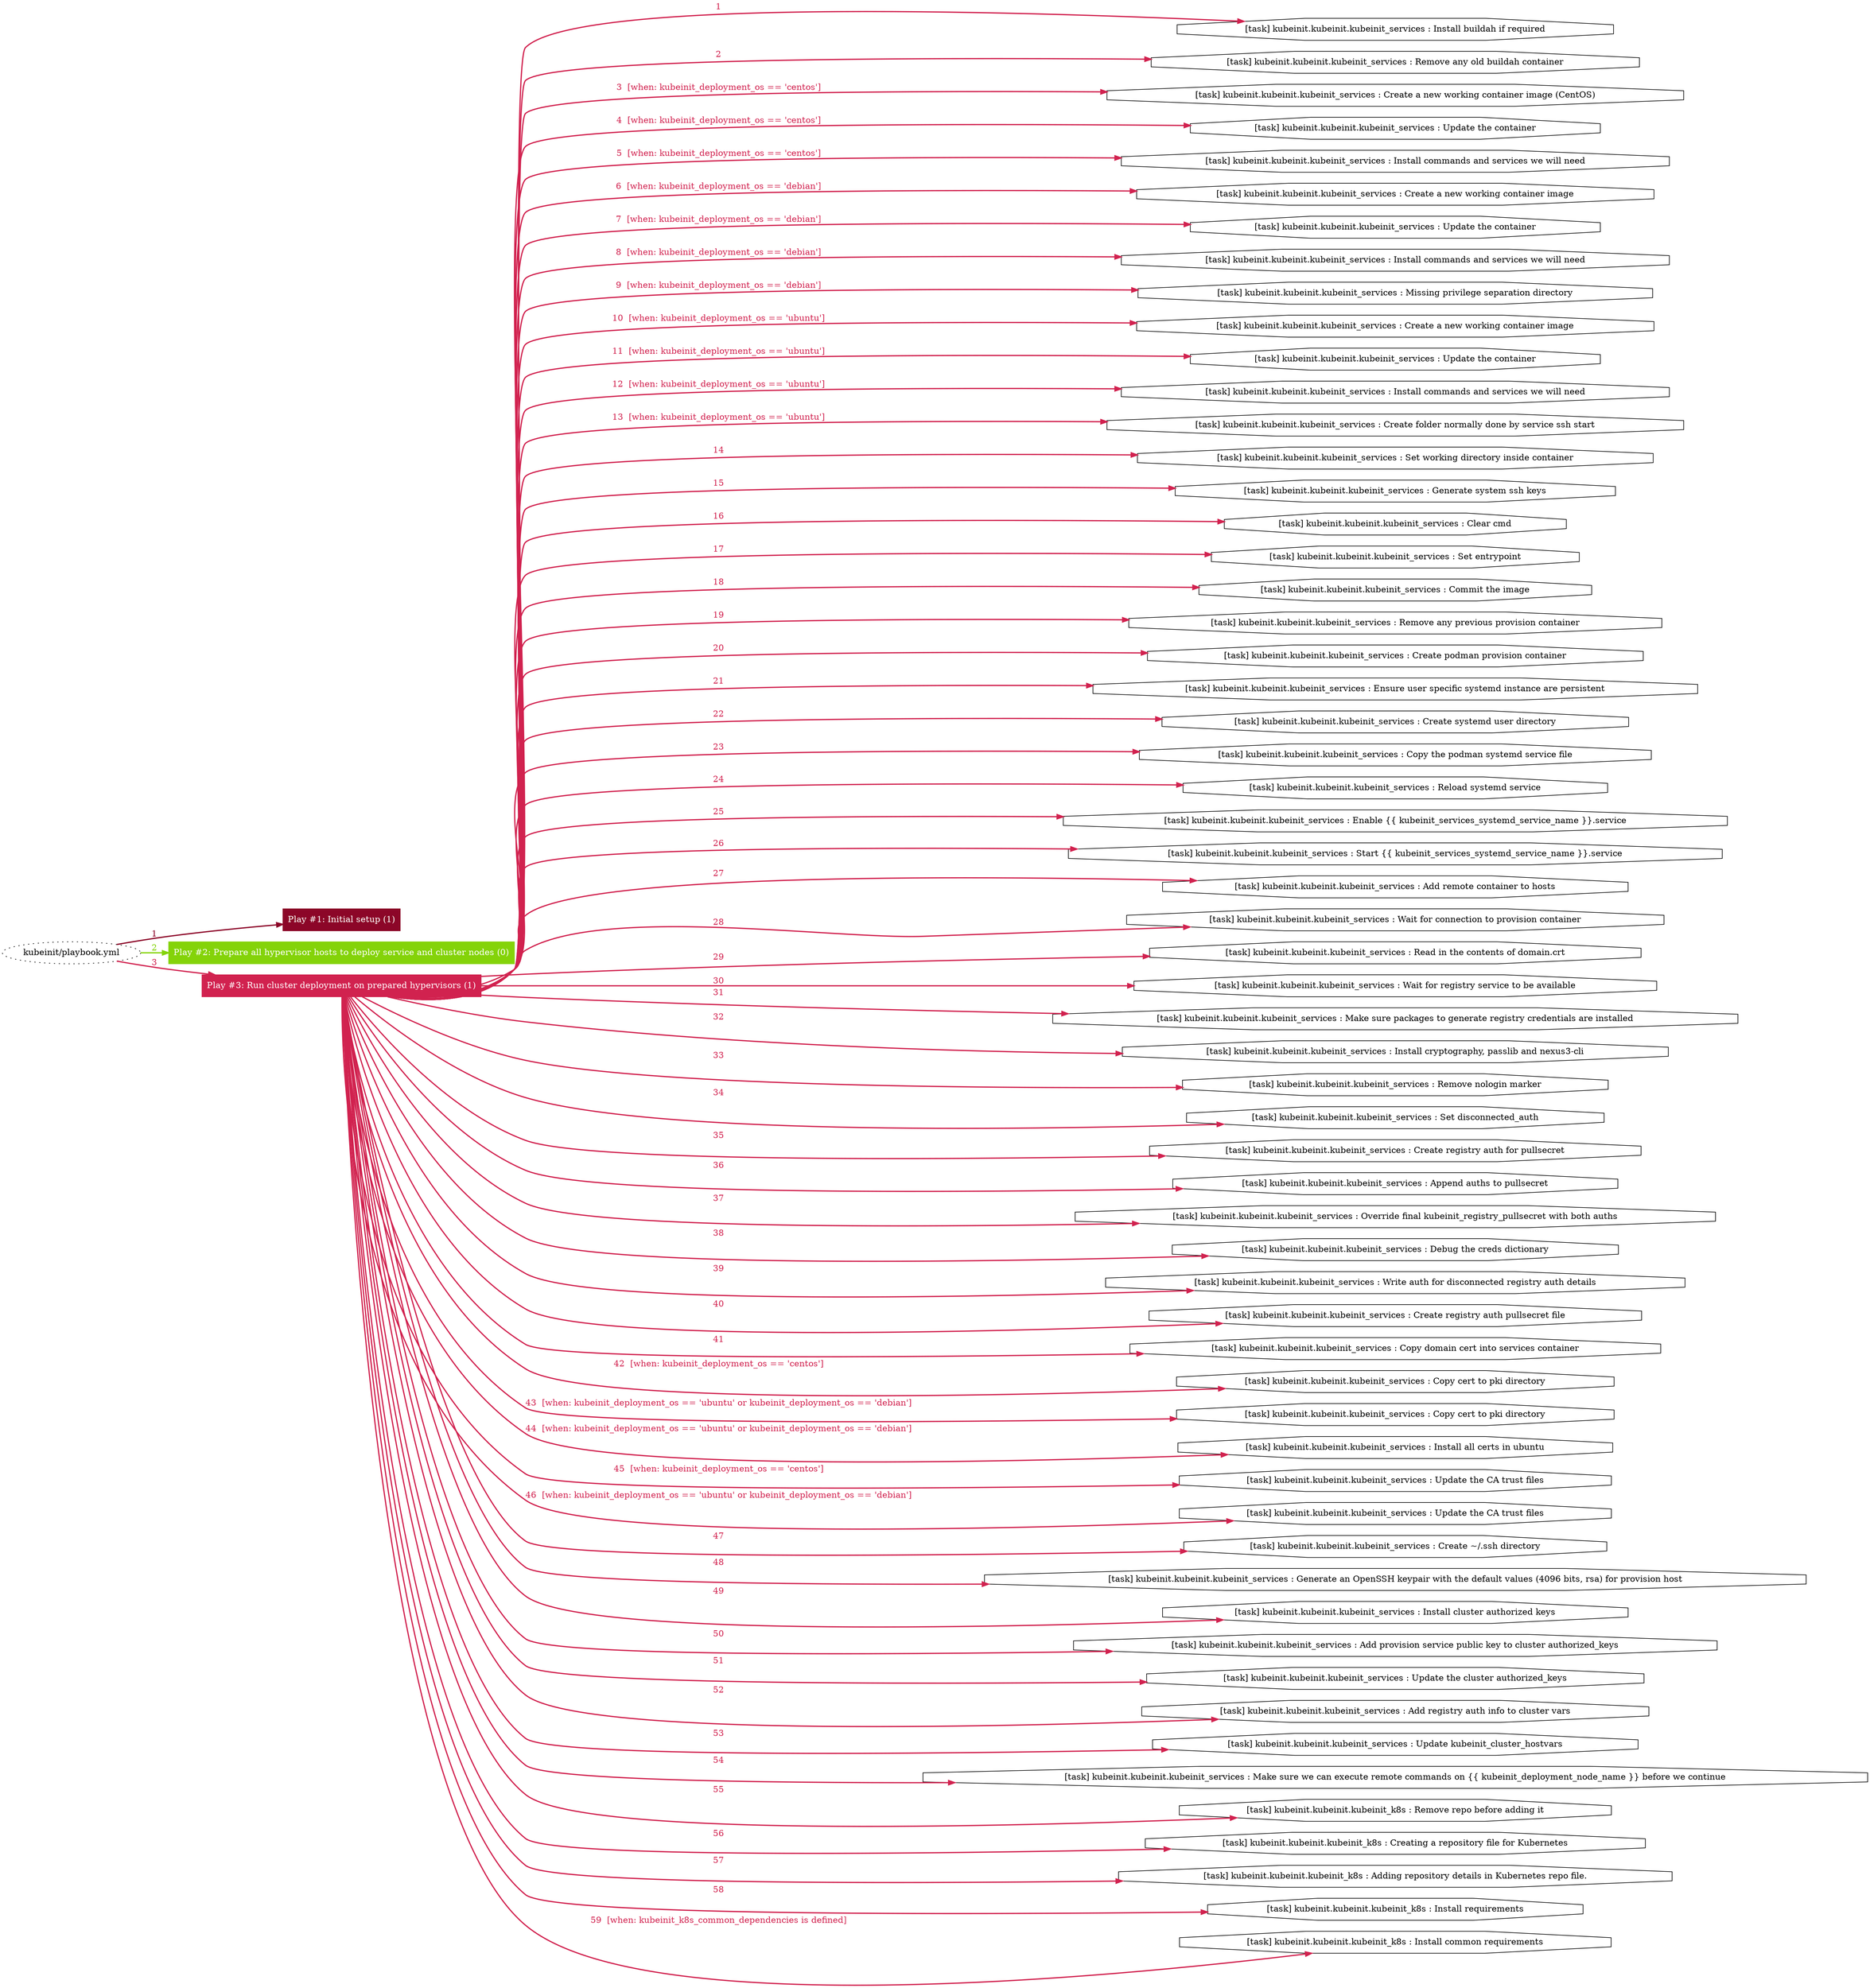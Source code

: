 digraph "kubeinit/playbook.yml "{
	graph [concentrate=true ordering=in rankdir=LR ratio=fill]
	edge [esep=5 sep=10]
	"kubeinit/playbook.yml" [id=root_node style=dotted]
	subgraph "Play #1: Initial setup (1) "{
		"Play #1: Initial setup (1)" [color="#8c0628" fontcolor="#ffffff" id="play_7f7ec421-5a7e-4ba8-b850-e6cf31137f8d" shape=box style=filled tooltip=localhost]
		"kubeinit/playbook.yml" -> "Play #1: Initial setup (1)" [label=1 color="#8c0628" fontcolor="#8c0628" id="edge_069cc246-ea7c-40b8-8ae0-ba63296b42aa" style=bold]
	}
	subgraph "Play #2: Prepare all hypervisor hosts to deploy service and cluster nodes (0) "{
		"Play #2: Prepare all hypervisor hosts to deploy service and cluster nodes (0)" [color="#84d309" fontcolor="#ffffff" id="play_98ee74f2-2681-4e7f-bf68-3bf51c900368" shape=box style=filled tooltip=""]
		"kubeinit/playbook.yml" -> "Play #2: Prepare all hypervisor hosts to deploy service and cluster nodes (0)" [label=2 color="#84d309" fontcolor="#84d309" id="edge_5f5a1411-7aac-4a8f-bfa0-e63970fa36fc" style=bold]
	}
	subgraph "Play #3: Run cluster deployment on prepared hypervisors (1) "{
		"Play #3: Run cluster deployment on prepared hypervisors (1)" [color="#d1224f" fontcolor="#ffffff" id="play_d17fe35a-cb6d-4242-9937-512e9336fad7" shape=box style=filled tooltip=localhost]
		"kubeinit/playbook.yml" -> "Play #3: Run cluster deployment on prepared hypervisors (1)" [label=3 color="#d1224f" fontcolor="#d1224f" id="edge_b784812c-031f-40f9-a2c2-6f0ad82cd5f9" style=bold]
		"task_567008c1-cab8-4e3c-909d-9ce6290f53bf" [label="[task] kubeinit.kubeinit.kubeinit_services : Install buildah if required" id="task_567008c1-cab8-4e3c-909d-9ce6290f53bf" shape=octagon tooltip="[task] kubeinit.kubeinit.kubeinit_services : Install buildah if required"]
		"Play #3: Run cluster deployment on prepared hypervisors (1)" -> "task_567008c1-cab8-4e3c-909d-9ce6290f53bf" [label=1 color="#d1224f" fontcolor="#d1224f" id="edge_226261cd-eab2-4721-abcc-f7d2ec4951bb" style=bold]
		"task_a9f4d2cc-9b41-4268-8af7-e7b74c9b277d" [label="[task] kubeinit.kubeinit.kubeinit_services : Remove any old buildah container" id="task_a9f4d2cc-9b41-4268-8af7-e7b74c9b277d" shape=octagon tooltip="[task] kubeinit.kubeinit.kubeinit_services : Remove any old buildah container"]
		"Play #3: Run cluster deployment on prepared hypervisors (1)" -> "task_a9f4d2cc-9b41-4268-8af7-e7b74c9b277d" [label=2 color="#d1224f" fontcolor="#d1224f" id="edge_eb353b1f-b0a9-475a-aa6c-b7c3e47f0784" style=bold]
		"task_9d4484d1-596c-4d70-a052-e6e3183adcd9" [label="[task] kubeinit.kubeinit.kubeinit_services : Create a new working container image (CentOS)" id="task_9d4484d1-596c-4d70-a052-e6e3183adcd9" shape=octagon tooltip="[task] kubeinit.kubeinit.kubeinit_services : Create a new working container image (CentOS)"]
		"Play #3: Run cluster deployment on prepared hypervisors (1)" -> "task_9d4484d1-596c-4d70-a052-e6e3183adcd9" [label="3  [when: kubeinit_deployment_os == 'centos']" color="#d1224f" fontcolor="#d1224f" id="edge_cd6b6867-fad4-4495-8cd6-8daa94c36216" style=bold]
		"task_c641c362-681f-4939-8242-f11ca336925c" [label="[task] kubeinit.kubeinit.kubeinit_services : Update the container" id="task_c641c362-681f-4939-8242-f11ca336925c" shape=octagon tooltip="[task] kubeinit.kubeinit.kubeinit_services : Update the container"]
		"Play #3: Run cluster deployment on prepared hypervisors (1)" -> "task_c641c362-681f-4939-8242-f11ca336925c" [label="4  [when: kubeinit_deployment_os == 'centos']" color="#d1224f" fontcolor="#d1224f" id="edge_a4afb077-6e8f-4e2e-a3ce-237202224459" style=bold]
		"task_20b38f90-c72c-47a7-a825-07e2fda8259e" [label="[task] kubeinit.kubeinit.kubeinit_services : Install commands and services we will need" id="task_20b38f90-c72c-47a7-a825-07e2fda8259e" shape=octagon tooltip="[task] kubeinit.kubeinit.kubeinit_services : Install commands and services we will need"]
		"Play #3: Run cluster deployment on prepared hypervisors (1)" -> "task_20b38f90-c72c-47a7-a825-07e2fda8259e" [label="5  [when: kubeinit_deployment_os == 'centos']" color="#d1224f" fontcolor="#d1224f" id="edge_bb43dfee-1999-4e30-a81e-36b00bad1a7c" style=bold]
		"task_bb973c31-259f-4119-8848-58f4b09366ab" [label="[task] kubeinit.kubeinit.kubeinit_services : Create a new working container image" id="task_bb973c31-259f-4119-8848-58f4b09366ab" shape=octagon tooltip="[task] kubeinit.kubeinit.kubeinit_services : Create a new working container image"]
		"Play #3: Run cluster deployment on prepared hypervisors (1)" -> "task_bb973c31-259f-4119-8848-58f4b09366ab" [label="6  [when: kubeinit_deployment_os == 'debian']" color="#d1224f" fontcolor="#d1224f" id="edge_ab919633-0b14-48cf-8c7c-3d6a56d0873c" style=bold]
		"task_70ac4cc8-4555-4621-9cfc-5f9827351486" [label="[task] kubeinit.kubeinit.kubeinit_services : Update the container" id="task_70ac4cc8-4555-4621-9cfc-5f9827351486" shape=octagon tooltip="[task] kubeinit.kubeinit.kubeinit_services : Update the container"]
		"Play #3: Run cluster deployment on prepared hypervisors (1)" -> "task_70ac4cc8-4555-4621-9cfc-5f9827351486" [label="7  [when: kubeinit_deployment_os == 'debian']" color="#d1224f" fontcolor="#d1224f" id="edge_b4d23d37-704d-40ab-b274-70dc00d1e583" style=bold]
		"task_8e276fe0-dc8c-4b19-9e0d-c92afd1615dc" [label="[task] kubeinit.kubeinit.kubeinit_services : Install commands and services we will need" id="task_8e276fe0-dc8c-4b19-9e0d-c92afd1615dc" shape=octagon tooltip="[task] kubeinit.kubeinit.kubeinit_services : Install commands and services we will need"]
		"Play #3: Run cluster deployment on prepared hypervisors (1)" -> "task_8e276fe0-dc8c-4b19-9e0d-c92afd1615dc" [label="8  [when: kubeinit_deployment_os == 'debian']" color="#d1224f" fontcolor="#d1224f" id="edge_9f315a15-e71d-4379-8a25-45941fb1be1c" style=bold]
		"task_940c3ce2-08f8-4571-9be0-0236631a7616" [label="[task] kubeinit.kubeinit.kubeinit_services : Missing privilege separation directory" id="task_940c3ce2-08f8-4571-9be0-0236631a7616" shape=octagon tooltip="[task] kubeinit.kubeinit.kubeinit_services : Missing privilege separation directory"]
		"Play #3: Run cluster deployment on prepared hypervisors (1)" -> "task_940c3ce2-08f8-4571-9be0-0236631a7616" [label="9  [when: kubeinit_deployment_os == 'debian']" color="#d1224f" fontcolor="#d1224f" id="edge_167ce72b-6244-47b4-b7f8-7a4e3aa017ae" style=bold]
		"task_41c7c140-68de-4c15-8a95-0c88cd18723c" [label="[task] kubeinit.kubeinit.kubeinit_services : Create a new working container image" id="task_41c7c140-68de-4c15-8a95-0c88cd18723c" shape=octagon tooltip="[task] kubeinit.kubeinit.kubeinit_services : Create a new working container image"]
		"Play #3: Run cluster deployment on prepared hypervisors (1)" -> "task_41c7c140-68de-4c15-8a95-0c88cd18723c" [label="10  [when: kubeinit_deployment_os == 'ubuntu']" color="#d1224f" fontcolor="#d1224f" id="edge_ac8d03c0-449f-4219-877d-0dbb36972e06" style=bold]
		"task_f8de4691-0c6d-4746-9a06-9e0b9b772294" [label="[task] kubeinit.kubeinit.kubeinit_services : Update the container" id="task_f8de4691-0c6d-4746-9a06-9e0b9b772294" shape=octagon tooltip="[task] kubeinit.kubeinit.kubeinit_services : Update the container"]
		"Play #3: Run cluster deployment on prepared hypervisors (1)" -> "task_f8de4691-0c6d-4746-9a06-9e0b9b772294" [label="11  [when: kubeinit_deployment_os == 'ubuntu']" color="#d1224f" fontcolor="#d1224f" id="edge_df6ff789-a4c2-46e8-b2e7-1d7ae05c6410" style=bold]
		"task_eb1967d4-e954-4b34-bc4d-06f178fcd1bd" [label="[task] kubeinit.kubeinit.kubeinit_services : Install commands and services we will need" id="task_eb1967d4-e954-4b34-bc4d-06f178fcd1bd" shape=octagon tooltip="[task] kubeinit.kubeinit.kubeinit_services : Install commands and services we will need"]
		"Play #3: Run cluster deployment on prepared hypervisors (1)" -> "task_eb1967d4-e954-4b34-bc4d-06f178fcd1bd" [label="12  [when: kubeinit_deployment_os == 'ubuntu']" color="#d1224f" fontcolor="#d1224f" id="edge_96fb163b-1afa-4685-8955-78d0f35a7ddc" style=bold]
		"task_90797ab3-ab69-4ab1-99e7-934a9425924b" [label="[task] kubeinit.kubeinit.kubeinit_services : Create folder normally done by service ssh start" id="task_90797ab3-ab69-4ab1-99e7-934a9425924b" shape=octagon tooltip="[task] kubeinit.kubeinit.kubeinit_services : Create folder normally done by service ssh start"]
		"Play #3: Run cluster deployment on prepared hypervisors (1)" -> "task_90797ab3-ab69-4ab1-99e7-934a9425924b" [label="13  [when: kubeinit_deployment_os == 'ubuntu']" color="#d1224f" fontcolor="#d1224f" id="edge_fecb3b14-a19d-4ab1-af58-5a39de07c618" style=bold]
		"task_07d49110-1215-4076-9ba7-e6c2582f876c" [label="[task] kubeinit.kubeinit.kubeinit_services : Set working directory inside container" id="task_07d49110-1215-4076-9ba7-e6c2582f876c" shape=octagon tooltip="[task] kubeinit.kubeinit.kubeinit_services : Set working directory inside container"]
		"Play #3: Run cluster deployment on prepared hypervisors (1)" -> "task_07d49110-1215-4076-9ba7-e6c2582f876c" [label=14 color="#d1224f" fontcolor="#d1224f" id="edge_131a0d85-7117-42ea-b105-4b54d103b18f" style=bold]
		"task_02374759-c250-466e-a486-75008ddfb7c4" [label="[task] kubeinit.kubeinit.kubeinit_services : Generate system ssh keys" id="task_02374759-c250-466e-a486-75008ddfb7c4" shape=octagon tooltip="[task] kubeinit.kubeinit.kubeinit_services : Generate system ssh keys"]
		"Play #3: Run cluster deployment on prepared hypervisors (1)" -> "task_02374759-c250-466e-a486-75008ddfb7c4" [label=15 color="#d1224f" fontcolor="#d1224f" id="edge_14059576-1c4f-4984-9787-4fee7e080976" style=bold]
		"task_7a9ab074-444b-4229-be7c-4612b654f3b7" [label="[task] kubeinit.kubeinit.kubeinit_services : Clear cmd" id="task_7a9ab074-444b-4229-be7c-4612b654f3b7" shape=octagon tooltip="[task] kubeinit.kubeinit.kubeinit_services : Clear cmd"]
		"Play #3: Run cluster deployment on prepared hypervisors (1)" -> "task_7a9ab074-444b-4229-be7c-4612b654f3b7" [label=16 color="#d1224f" fontcolor="#d1224f" id="edge_63789f49-89cc-4bf7-89d9-75617688c043" style=bold]
		"task_5f566df1-0a33-4b8d-ae6d-2b80b475b3df" [label="[task] kubeinit.kubeinit.kubeinit_services : Set entrypoint" id="task_5f566df1-0a33-4b8d-ae6d-2b80b475b3df" shape=octagon tooltip="[task] kubeinit.kubeinit.kubeinit_services : Set entrypoint"]
		"Play #3: Run cluster deployment on prepared hypervisors (1)" -> "task_5f566df1-0a33-4b8d-ae6d-2b80b475b3df" [label=17 color="#d1224f" fontcolor="#d1224f" id="edge_89e56689-6720-4662-b404-ec5db6f19207" style=bold]
		"task_e9b23aa9-82c8-44a8-a4d7-8988e54b8e11" [label="[task] kubeinit.kubeinit.kubeinit_services : Commit the image" id="task_e9b23aa9-82c8-44a8-a4d7-8988e54b8e11" shape=octagon tooltip="[task] kubeinit.kubeinit.kubeinit_services : Commit the image"]
		"Play #3: Run cluster deployment on prepared hypervisors (1)" -> "task_e9b23aa9-82c8-44a8-a4d7-8988e54b8e11" [label=18 color="#d1224f" fontcolor="#d1224f" id="edge_741f6a0b-7b09-4824-acfe-52457ed770e6" style=bold]
		"task_44fd151b-2bb2-4c7c-a29a-f6d50d147476" [label="[task] kubeinit.kubeinit.kubeinit_services : Remove any previous provision container" id="task_44fd151b-2bb2-4c7c-a29a-f6d50d147476" shape=octagon tooltip="[task] kubeinit.kubeinit.kubeinit_services : Remove any previous provision container"]
		"Play #3: Run cluster deployment on prepared hypervisors (1)" -> "task_44fd151b-2bb2-4c7c-a29a-f6d50d147476" [label=19 color="#d1224f" fontcolor="#d1224f" id="edge_2bceaa2f-945e-4486-86eb-5a320d8129b8" style=bold]
		"task_1ca7e269-0249-4ba9-8f2b-3813a8b1aa81" [label="[task] kubeinit.kubeinit.kubeinit_services : Create podman provision container" id="task_1ca7e269-0249-4ba9-8f2b-3813a8b1aa81" shape=octagon tooltip="[task] kubeinit.kubeinit.kubeinit_services : Create podman provision container"]
		"Play #3: Run cluster deployment on prepared hypervisors (1)" -> "task_1ca7e269-0249-4ba9-8f2b-3813a8b1aa81" [label=20 color="#d1224f" fontcolor="#d1224f" id="edge_1470ec72-1c96-4d69-bc1c-74d4b4b1db5b" style=bold]
		"task_829d7494-7b60-4a73-96a8-ae1ab3667de0" [label="[task] kubeinit.kubeinit.kubeinit_services : Ensure user specific systemd instance are persistent" id="task_829d7494-7b60-4a73-96a8-ae1ab3667de0" shape=octagon tooltip="[task] kubeinit.kubeinit.kubeinit_services : Ensure user specific systemd instance are persistent"]
		"Play #3: Run cluster deployment on prepared hypervisors (1)" -> "task_829d7494-7b60-4a73-96a8-ae1ab3667de0" [label=21 color="#d1224f" fontcolor="#d1224f" id="edge_e29a1a58-0529-4c6a-b457-3cd8837d385c" style=bold]
		"task_4b1f390a-e60e-4e25-bd1a-ff38c20526f5" [label="[task] kubeinit.kubeinit.kubeinit_services : Create systemd user directory" id="task_4b1f390a-e60e-4e25-bd1a-ff38c20526f5" shape=octagon tooltip="[task] kubeinit.kubeinit.kubeinit_services : Create systemd user directory"]
		"Play #3: Run cluster deployment on prepared hypervisors (1)" -> "task_4b1f390a-e60e-4e25-bd1a-ff38c20526f5" [label=22 color="#d1224f" fontcolor="#d1224f" id="edge_b4a3e830-4eb1-4d0b-bde0-8ee1e2a1759d" style=bold]
		"task_beefc722-1873-4ece-86c4-f98b0b412ccf" [label="[task] kubeinit.kubeinit.kubeinit_services : Copy the podman systemd service file" id="task_beefc722-1873-4ece-86c4-f98b0b412ccf" shape=octagon tooltip="[task] kubeinit.kubeinit.kubeinit_services : Copy the podman systemd service file"]
		"Play #3: Run cluster deployment on prepared hypervisors (1)" -> "task_beefc722-1873-4ece-86c4-f98b0b412ccf" [label=23 color="#d1224f" fontcolor="#d1224f" id="edge_2bba49d1-e7b2-41ed-9205-f7970e7ff2a5" style=bold]
		"task_ace6a0a4-3ab4-4466-b38f-cb47fc50c243" [label="[task] kubeinit.kubeinit.kubeinit_services : Reload systemd service" id="task_ace6a0a4-3ab4-4466-b38f-cb47fc50c243" shape=octagon tooltip="[task] kubeinit.kubeinit.kubeinit_services : Reload systemd service"]
		"Play #3: Run cluster deployment on prepared hypervisors (1)" -> "task_ace6a0a4-3ab4-4466-b38f-cb47fc50c243" [label=24 color="#d1224f" fontcolor="#d1224f" id="edge_3f9a977a-73f8-48b9-9da5-ccf0c5e3c3b1" style=bold]
		"task_6b3c8042-2fc4-4ae5-b6b1-c296e367508e" [label="[task] kubeinit.kubeinit.kubeinit_services : Enable {{ kubeinit_services_systemd_service_name }}.service" id="task_6b3c8042-2fc4-4ae5-b6b1-c296e367508e" shape=octagon tooltip="[task] kubeinit.kubeinit.kubeinit_services : Enable {{ kubeinit_services_systemd_service_name }}.service"]
		"Play #3: Run cluster deployment on prepared hypervisors (1)" -> "task_6b3c8042-2fc4-4ae5-b6b1-c296e367508e" [label=25 color="#d1224f" fontcolor="#d1224f" id="edge_b5e0e72e-09e7-47cd-a42f-c72ceb786ff3" style=bold]
		"task_4d2b6525-2eca-4680-9d93-3f6ba2a9439d" [label="[task] kubeinit.kubeinit.kubeinit_services : Start {{ kubeinit_services_systemd_service_name }}.service" id="task_4d2b6525-2eca-4680-9d93-3f6ba2a9439d" shape=octagon tooltip="[task] kubeinit.kubeinit.kubeinit_services : Start {{ kubeinit_services_systemd_service_name }}.service"]
		"Play #3: Run cluster deployment on prepared hypervisors (1)" -> "task_4d2b6525-2eca-4680-9d93-3f6ba2a9439d" [label=26 color="#d1224f" fontcolor="#d1224f" id="edge_dea81d5b-aebd-4576-ab8a-953e1bcef14b" style=bold]
		"task_f959c88a-aef9-4754-8fc1-1fb7ff2b8cd1" [label="[task] kubeinit.kubeinit.kubeinit_services : Add remote container to hosts" id="task_f959c88a-aef9-4754-8fc1-1fb7ff2b8cd1" shape=octagon tooltip="[task] kubeinit.kubeinit.kubeinit_services : Add remote container to hosts"]
		"Play #3: Run cluster deployment on prepared hypervisors (1)" -> "task_f959c88a-aef9-4754-8fc1-1fb7ff2b8cd1" [label=27 color="#d1224f" fontcolor="#d1224f" id="edge_b851362b-7a2a-479b-a0b8-e57b310f0e8e" style=bold]
		"task_fc3fc80a-c08d-4db7-bed0-3dc9fc9785c3" [label="[task] kubeinit.kubeinit.kubeinit_services : Wait for connection to provision container" id="task_fc3fc80a-c08d-4db7-bed0-3dc9fc9785c3" shape=octagon tooltip="[task] kubeinit.kubeinit.kubeinit_services : Wait for connection to provision container"]
		"Play #3: Run cluster deployment on prepared hypervisors (1)" -> "task_fc3fc80a-c08d-4db7-bed0-3dc9fc9785c3" [label=28 color="#d1224f" fontcolor="#d1224f" id="edge_499d428b-3a68-4bf9-b76b-6cf830fca4f5" style=bold]
		"task_66a502ea-b26e-4b36-bdaa-02bc9f9c5946" [label="[task] kubeinit.kubeinit.kubeinit_services : Read in the contents of domain.crt" id="task_66a502ea-b26e-4b36-bdaa-02bc9f9c5946" shape=octagon tooltip="[task] kubeinit.kubeinit.kubeinit_services : Read in the contents of domain.crt"]
		"Play #3: Run cluster deployment on prepared hypervisors (1)" -> "task_66a502ea-b26e-4b36-bdaa-02bc9f9c5946" [label=29 color="#d1224f" fontcolor="#d1224f" id="edge_40558939-fda9-4469-9d24-62d1540f1624" style=bold]
		"task_55c12b91-f007-4fcc-8e61-7e2332c9f61d" [label="[task] kubeinit.kubeinit.kubeinit_services : Wait for registry service to be available" id="task_55c12b91-f007-4fcc-8e61-7e2332c9f61d" shape=octagon tooltip="[task] kubeinit.kubeinit.kubeinit_services : Wait for registry service to be available"]
		"Play #3: Run cluster deployment on prepared hypervisors (1)" -> "task_55c12b91-f007-4fcc-8e61-7e2332c9f61d" [label=30 color="#d1224f" fontcolor="#d1224f" id="edge_25a53014-39b7-46dd-894e-5976f142a647" style=bold]
		"task_6f994fed-9ac9-48da-88aa-9facdb3dc121" [label="[task] kubeinit.kubeinit.kubeinit_services : Make sure packages to generate registry credentials are installed" id="task_6f994fed-9ac9-48da-88aa-9facdb3dc121" shape=octagon tooltip="[task] kubeinit.kubeinit.kubeinit_services : Make sure packages to generate registry credentials are installed"]
		"Play #3: Run cluster deployment on prepared hypervisors (1)" -> "task_6f994fed-9ac9-48da-88aa-9facdb3dc121" [label=31 color="#d1224f" fontcolor="#d1224f" id="edge_8a659bda-2e0f-4eb3-a6d8-a93bf9d7627d" style=bold]
		"task_9cd25a84-d7b3-48bc-8ba5-3bde47c40d0c" [label="[task] kubeinit.kubeinit.kubeinit_services : Install cryptography, passlib and nexus3-cli" id="task_9cd25a84-d7b3-48bc-8ba5-3bde47c40d0c" shape=octagon tooltip="[task] kubeinit.kubeinit.kubeinit_services : Install cryptography, passlib and nexus3-cli"]
		"Play #3: Run cluster deployment on prepared hypervisors (1)" -> "task_9cd25a84-d7b3-48bc-8ba5-3bde47c40d0c" [label=32 color="#d1224f" fontcolor="#d1224f" id="edge_1d9dcb38-ff83-4cff-8c70-ecab73ed588f" style=bold]
		"task_b7b8d736-5753-40f3-85ae-7e69f28dab44" [label="[task] kubeinit.kubeinit.kubeinit_services : Remove nologin marker" id="task_b7b8d736-5753-40f3-85ae-7e69f28dab44" shape=octagon tooltip="[task] kubeinit.kubeinit.kubeinit_services : Remove nologin marker"]
		"Play #3: Run cluster deployment on prepared hypervisors (1)" -> "task_b7b8d736-5753-40f3-85ae-7e69f28dab44" [label=33 color="#d1224f" fontcolor="#d1224f" id="edge_ae49e345-ca9d-40b9-affe-fc648b761835" style=bold]
		"task_ce78405b-68bf-4b9d-9bd8-417d36d003c5" [label="[task] kubeinit.kubeinit.kubeinit_services : Set disconnected_auth" id="task_ce78405b-68bf-4b9d-9bd8-417d36d003c5" shape=octagon tooltip="[task] kubeinit.kubeinit.kubeinit_services : Set disconnected_auth"]
		"Play #3: Run cluster deployment on prepared hypervisors (1)" -> "task_ce78405b-68bf-4b9d-9bd8-417d36d003c5" [label=34 color="#d1224f" fontcolor="#d1224f" id="edge_60a15b62-ab26-4049-823b-df1d7e0216f3" style=bold]
		"task_b865ff88-308b-4517-b988-cd2a4f45cb57" [label="[task] kubeinit.kubeinit.kubeinit_services : Create registry auth for pullsecret" id="task_b865ff88-308b-4517-b988-cd2a4f45cb57" shape=octagon tooltip="[task] kubeinit.kubeinit.kubeinit_services : Create registry auth for pullsecret"]
		"Play #3: Run cluster deployment on prepared hypervisors (1)" -> "task_b865ff88-308b-4517-b988-cd2a4f45cb57" [label=35 color="#d1224f" fontcolor="#d1224f" id="edge_51177438-dc17-4d76-9c1a-cd8003158f46" style=bold]
		"task_f0911440-093c-4bd3-92a4-4dee2bad14b7" [label="[task] kubeinit.kubeinit.kubeinit_services : Append auths to pullsecret" id="task_f0911440-093c-4bd3-92a4-4dee2bad14b7" shape=octagon tooltip="[task] kubeinit.kubeinit.kubeinit_services : Append auths to pullsecret"]
		"Play #3: Run cluster deployment on prepared hypervisors (1)" -> "task_f0911440-093c-4bd3-92a4-4dee2bad14b7" [label=36 color="#d1224f" fontcolor="#d1224f" id="edge_ae87b724-8ef0-4cca-9b85-d050cd6af37b" style=bold]
		"task_2c6a3ce2-5113-454b-be8e-a4552fd82c55" [label="[task] kubeinit.kubeinit.kubeinit_services : Override final kubeinit_registry_pullsecret with both auths" id="task_2c6a3ce2-5113-454b-be8e-a4552fd82c55" shape=octagon tooltip="[task] kubeinit.kubeinit.kubeinit_services : Override final kubeinit_registry_pullsecret with both auths"]
		"Play #3: Run cluster deployment on prepared hypervisors (1)" -> "task_2c6a3ce2-5113-454b-be8e-a4552fd82c55" [label=37 color="#d1224f" fontcolor="#d1224f" id="edge_77292609-c5ce-42a1-916a-d94e62505997" style=bold]
		"task_9925678b-7a44-483c-875d-3d775bfeae8c" [label="[task] kubeinit.kubeinit.kubeinit_services : Debug the creds dictionary" id="task_9925678b-7a44-483c-875d-3d775bfeae8c" shape=octagon tooltip="[task] kubeinit.kubeinit.kubeinit_services : Debug the creds dictionary"]
		"Play #3: Run cluster deployment on prepared hypervisors (1)" -> "task_9925678b-7a44-483c-875d-3d775bfeae8c" [label=38 color="#d1224f" fontcolor="#d1224f" id="edge_7125d019-6f6e-42d2-94e7-45c95711cf90" style=bold]
		"task_9d4a8d89-f8d3-450a-af47-c29b930c17b0" [label="[task] kubeinit.kubeinit.kubeinit_services : Write auth for disconnected registry auth details" id="task_9d4a8d89-f8d3-450a-af47-c29b930c17b0" shape=octagon tooltip="[task] kubeinit.kubeinit.kubeinit_services : Write auth for disconnected registry auth details"]
		"Play #3: Run cluster deployment on prepared hypervisors (1)" -> "task_9d4a8d89-f8d3-450a-af47-c29b930c17b0" [label=39 color="#d1224f" fontcolor="#d1224f" id="edge_17cdab5c-cc8f-4927-976f-2231dae8e11c" style=bold]
		"task_e01171e1-8d2a-4626-8c53-1ac18652a34a" [label="[task] kubeinit.kubeinit.kubeinit_services : Create registry auth pullsecret file" id="task_e01171e1-8d2a-4626-8c53-1ac18652a34a" shape=octagon tooltip="[task] kubeinit.kubeinit.kubeinit_services : Create registry auth pullsecret file"]
		"Play #3: Run cluster deployment on prepared hypervisors (1)" -> "task_e01171e1-8d2a-4626-8c53-1ac18652a34a" [label=40 color="#d1224f" fontcolor="#d1224f" id="edge_4dcf8c52-2ee3-485e-9f7d-cf73118221af" style=bold]
		"task_173cbca6-7e6b-4d32-979c-94ef5d26c98a" [label="[task] kubeinit.kubeinit.kubeinit_services : Copy domain cert into services container" id="task_173cbca6-7e6b-4d32-979c-94ef5d26c98a" shape=octagon tooltip="[task] kubeinit.kubeinit.kubeinit_services : Copy domain cert into services container"]
		"Play #3: Run cluster deployment on prepared hypervisors (1)" -> "task_173cbca6-7e6b-4d32-979c-94ef5d26c98a" [label=41 color="#d1224f" fontcolor="#d1224f" id="edge_199ef461-35aa-4a8e-8ebf-d9a6a466cc97" style=bold]
		"task_4fbd4bd0-168e-4e30-b96d-ccc4d6ae3a46" [label="[task] kubeinit.kubeinit.kubeinit_services : Copy cert to pki directory" id="task_4fbd4bd0-168e-4e30-b96d-ccc4d6ae3a46" shape=octagon tooltip="[task] kubeinit.kubeinit.kubeinit_services : Copy cert to pki directory"]
		"Play #3: Run cluster deployment on prepared hypervisors (1)" -> "task_4fbd4bd0-168e-4e30-b96d-ccc4d6ae3a46" [label="42  [when: kubeinit_deployment_os == 'centos']" color="#d1224f" fontcolor="#d1224f" id="edge_2cded4be-2410-4f2e-980f-a9edc52b1b8e" style=bold]
		"task_f2c4f1da-917d-40a8-bcd2-dfe0ce40b139" [label="[task] kubeinit.kubeinit.kubeinit_services : Copy cert to pki directory" id="task_f2c4f1da-917d-40a8-bcd2-dfe0ce40b139" shape=octagon tooltip="[task] kubeinit.kubeinit.kubeinit_services : Copy cert to pki directory"]
		"Play #3: Run cluster deployment on prepared hypervisors (1)" -> "task_f2c4f1da-917d-40a8-bcd2-dfe0ce40b139" [label="43  [when: kubeinit_deployment_os == 'ubuntu' or kubeinit_deployment_os == 'debian']" color="#d1224f" fontcolor="#d1224f" id="edge_53e3956c-2864-4346-854e-49533589fc78" style=bold]
		"task_d5fb5106-c4da-4043-a3a3-49d3806e8411" [label="[task] kubeinit.kubeinit.kubeinit_services : Install all certs in ubuntu" id="task_d5fb5106-c4da-4043-a3a3-49d3806e8411" shape=octagon tooltip="[task] kubeinit.kubeinit.kubeinit_services : Install all certs in ubuntu"]
		"Play #3: Run cluster deployment on prepared hypervisors (1)" -> "task_d5fb5106-c4da-4043-a3a3-49d3806e8411" [label="44  [when: kubeinit_deployment_os == 'ubuntu' or kubeinit_deployment_os == 'debian']" color="#d1224f" fontcolor="#d1224f" id="edge_6cb95838-ef00-4d26-a9db-380eac2309c3" style=bold]
		"task_24ed7ab2-5dfd-437d-a564-a96edbea94b0" [label="[task] kubeinit.kubeinit.kubeinit_services : Update the CA trust files" id="task_24ed7ab2-5dfd-437d-a564-a96edbea94b0" shape=octagon tooltip="[task] kubeinit.kubeinit.kubeinit_services : Update the CA trust files"]
		"Play #3: Run cluster deployment on prepared hypervisors (1)" -> "task_24ed7ab2-5dfd-437d-a564-a96edbea94b0" [label="45  [when: kubeinit_deployment_os == 'centos']" color="#d1224f" fontcolor="#d1224f" id="edge_9f1140af-6d87-4339-b5ec-2ade39009447" style=bold]
		"task_ac118232-b909-4165-9599-2d668f997be9" [label="[task] kubeinit.kubeinit.kubeinit_services : Update the CA trust files" id="task_ac118232-b909-4165-9599-2d668f997be9" shape=octagon tooltip="[task] kubeinit.kubeinit.kubeinit_services : Update the CA trust files"]
		"Play #3: Run cluster deployment on prepared hypervisors (1)" -> "task_ac118232-b909-4165-9599-2d668f997be9" [label="46  [when: kubeinit_deployment_os == 'ubuntu' or kubeinit_deployment_os == 'debian']" color="#d1224f" fontcolor="#d1224f" id="edge_9c71ddb4-de21-400e-a43d-c1b2869f09b9" style=bold]
		"task_4794909e-d529-4d47-8d7c-d1cf644a9101" [label="[task] kubeinit.kubeinit.kubeinit_services : Create ~/.ssh directory" id="task_4794909e-d529-4d47-8d7c-d1cf644a9101" shape=octagon tooltip="[task] kubeinit.kubeinit.kubeinit_services : Create ~/.ssh directory"]
		"Play #3: Run cluster deployment on prepared hypervisors (1)" -> "task_4794909e-d529-4d47-8d7c-d1cf644a9101" [label=47 color="#d1224f" fontcolor="#d1224f" id="edge_2b534d15-7473-4d91-a642-4c3bc76842b7" style=bold]
		"task_67486b0b-a8d0-47b6-9f0a-ba7010ed72c1" [label="[task] kubeinit.kubeinit.kubeinit_services : Generate an OpenSSH keypair with the default values (4096 bits, rsa) for provision host" id="task_67486b0b-a8d0-47b6-9f0a-ba7010ed72c1" shape=octagon tooltip="[task] kubeinit.kubeinit.kubeinit_services : Generate an OpenSSH keypair with the default values (4096 bits, rsa) for provision host"]
		"Play #3: Run cluster deployment on prepared hypervisors (1)" -> "task_67486b0b-a8d0-47b6-9f0a-ba7010ed72c1" [label=48 color="#d1224f" fontcolor="#d1224f" id="edge_e49872bb-981a-48e6-8d4a-67037ea0578b" style=bold]
		"task_57bf302c-63ad-4542-b812-0e830fdabe49" [label="[task] kubeinit.kubeinit.kubeinit_services : Install cluster authorized keys" id="task_57bf302c-63ad-4542-b812-0e830fdabe49" shape=octagon tooltip="[task] kubeinit.kubeinit.kubeinit_services : Install cluster authorized keys"]
		"Play #3: Run cluster deployment on prepared hypervisors (1)" -> "task_57bf302c-63ad-4542-b812-0e830fdabe49" [label=49 color="#d1224f" fontcolor="#d1224f" id="edge_6e2473a9-b3fa-47c8-955e-232e448b7f78" style=bold]
		"task_6aaf23d5-1048-4972-a70c-f3a792b8785a" [label="[task] kubeinit.kubeinit.kubeinit_services : Add provision service public key to cluster authorized_keys" id="task_6aaf23d5-1048-4972-a70c-f3a792b8785a" shape=octagon tooltip="[task] kubeinit.kubeinit.kubeinit_services : Add provision service public key to cluster authorized_keys"]
		"Play #3: Run cluster deployment on prepared hypervisors (1)" -> "task_6aaf23d5-1048-4972-a70c-f3a792b8785a" [label=50 color="#d1224f" fontcolor="#d1224f" id="edge_1369cfa7-66f6-4947-ba9e-371c22e8b027" style=bold]
		"task_ea57f27e-8ca9-462f-80e5-8c70c2318417" [label="[task] kubeinit.kubeinit.kubeinit_services : Update the cluster authorized_keys" id="task_ea57f27e-8ca9-462f-80e5-8c70c2318417" shape=octagon tooltip="[task] kubeinit.kubeinit.kubeinit_services : Update the cluster authorized_keys"]
		"Play #3: Run cluster deployment on prepared hypervisors (1)" -> "task_ea57f27e-8ca9-462f-80e5-8c70c2318417" [label=51 color="#d1224f" fontcolor="#d1224f" id="edge_44177fa1-a9de-409b-a0e3-7c273df04974" style=bold]
		"task_411d73ec-9e09-47ec-b1f0-679077112eb4" [label="[task] kubeinit.kubeinit.kubeinit_services : Add registry auth info to cluster vars" id="task_411d73ec-9e09-47ec-b1f0-679077112eb4" shape=octagon tooltip="[task] kubeinit.kubeinit.kubeinit_services : Add registry auth info to cluster vars"]
		"Play #3: Run cluster deployment on prepared hypervisors (1)" -> "task_411d73ec-9e09-47ec-b1f0-679077112eb4" [label=52 color="#d1224f" fontcolor="#d1224f" id="edge_b7840a66-8408-412f-997c-37d2459aded6" style=bold]
		"task_344d9bf5-864e-4627-892a-70dc705b893f" [label="[task] kubeinit.kubeinit.kubeinit_services : Update kubeinit_cluster_hostvars" id="task_344d9bf5-864e-4627-892a-70dc705b893f" shape=octagon tooltip="[task] kubeinit.kubeinit.kubeinit_services : Update kubeinit_cluster_hostvars"]
		"Play #3: Run cluster deployment on prepared hypervisors (1)" -> "task_344d9bf5-864e-4627-892a-70dc705b893f" [label=53 color="#d1224f" fontcolor="#d1224f" id="edge_a8759323-19ab-416b-8b30-e99335e0ea5d" style=bold]
		"task_30ea2069-3386-4376-82a7-a044e20d59a7" [label="[task] kubeinit.kubeinit.kubeinit_services : Make sure we can execute remote commands on {{ kubeinit_deployment_node_name }} before we continue" id="task_30ea2069-3386-4376-82a7-a044e20d59a7" shape=octagon tooltip="[task] kubeinit.kubeinit.kubeinit_services : Make sure we can execute remote commands on {{ kubeinit_deployment_node_name }} before we continue"]
		"Play #3: Run cluster deployment on prepared hypervisors (1)" -> "task_30ea2069-3386-4376-82a7-a044e20d59a7" [label=54 color="#d1224f" fontcolor="#d1224f" id="edge_504383a8-793a-4c09-8257-ccb2d99d58b1" style=bold]
		"task_8b782ff2-7cdc-4c17-83eb-04e6b934ebb2" [label="[task] kubeinit.kubeinit.kubeinit_k8s : Remove repo before adding it" id="task_8b782ff2-7cdc-4c17-83eb-04e6b934ebb2" shape=octagon tooltip="[task] kubeinit.kubeinit.kubeinit_k8s : Remove repo before adding it"]
		"Play #3: Run cluster deployment on prepared hypervisors (1)" -> "task_8b782ff2-7cdc-4c17-83eb-04e6b934ebb2" [label=55 color="#d1224f" fontcolor="#d1224f" id="edge_ecff37cd-48d6-4e78-a33c-c589cc590fa2" style=bold]
		"task_517b9097-8aa0-4349-a984-4219cda7b732" [label="[task] kubeinit.kubeinit.kubeinit_k8s : Creating a repository file for Kubernetes" id="task_517b9097-8aa0-4349-a984-4219cda7b732" shape=octagon tooltip="[task] kubeinit.kubeinit.kubeinit_k8s : Creating a repository file for Kubernetes"]
		"Play #3: Run cluster deployment on prepared hypervisors (1)" -> "task_517b9097-8aa0-4349-a984-4219cda7b732" [label=56 color="#d1224f" fontcolor="#d1224f" id="edge_9e8816cc-ba71-43c7-b33e-02f6d66cd43e" style=bold]
		"task_c7662527-1c55-4947-8d6b-e8c3e5f89965" [label="[task] kubeinit.kubeinit.kubeinit_k8s : Adding repository details in Kubernetes repo file." id="task_c7662527-1c55-4947-8d6b-e8c3e5f89965" shape=octagon tooltip="[task] kubeinit.kubeinit.kubeinit_k8s : Adding repository details in Kubernetes repo file."]
		"Play #3: Run cluster deployment on prepared hypervisors (1)" -> "task_c7662527-1c55-4947-8d6b-e8c3e5f89965" [label=57 color="#d1224f" fontcolor="#d1224f" id="edge_5b5755ca-0e39-4cf3-8eb4-b557c4a52c10" style=bold]
		"task_cdd79cce-8955-4266-be2c-297b36907b85" [label="[task] kubeinit.kubeinit.kubeinit_k8s : Install requirements" id="task_cdd79cce-8955-4266-be2c-297b36907b85" shape=octagon tooltip="[task] kubeinit.kubeinit.kubeinit_k8s : Install requirements"]
		"Play #3: Run cluster deployment on prepared hypervisors (1)" -> "task_cdd79cce-8955-4266-be2c-297b36907b85" [label=58 color="#d1224f" fontcolor="#d1224f" id="edge_e595656a-758c-4c66-b6e0-3d2dc2ff4a78" style=bold]
		"task_751978ce-95bd-4c5c-b716-ece059c1e4ea" [label="[task] kubeinit.kubeinit.kubeinit_k8s : Install common requirements" id="task_751978ce-95bd-4c5c-b716-ece059c1e4ea" shape=octagon tooltip="[task] kubeinit.kubeinit.kubeinit_k8s : Install common requirements"]
		"Play #3: Run cluster deployment on prepared hypervisors (1)" -> "task_751978ce-95bd-4c5c-b716-ece059c1e4ea" [label="59  [when: kubeinit_k8s_common_dependencies is defined]" color="#d1224f" fontcolor="#d1224f" id="edge_4ddceba0-3803-4a28-b363-418f4d8fd88d" style=bold]
	}
}
